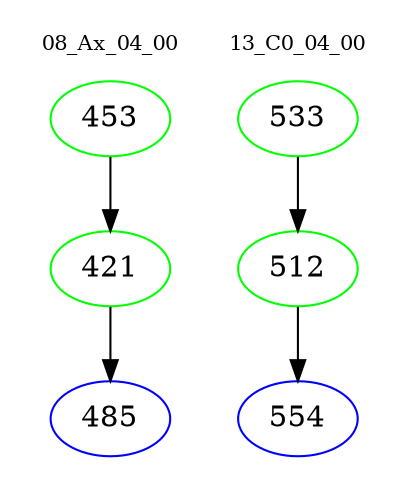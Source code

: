 digraph{
subgraph cluster_0 {
color = white
label = "08_Ax_04_00";
fontsize=10;
T0_453 [label="453", color="green"]
T0_453 -> T0_421 [color="black"]
T0_421 [label="421", color="green"]
T0_421 -> T0_485 [color="black"]
T0_485 [label="485", color="blue"]
}
subgraph cluster_1 {
color = white
label = "13_C0_04_00";
fontsize=10;
T1_533 [label="533", color="green"]
T1_533 -> T1_512 [color="black"]
T1_512 [label="512", color="green"]
T1_512 -> T1_554 [color="black"]
T1_554 [label="554", color="blue"]
}
}
